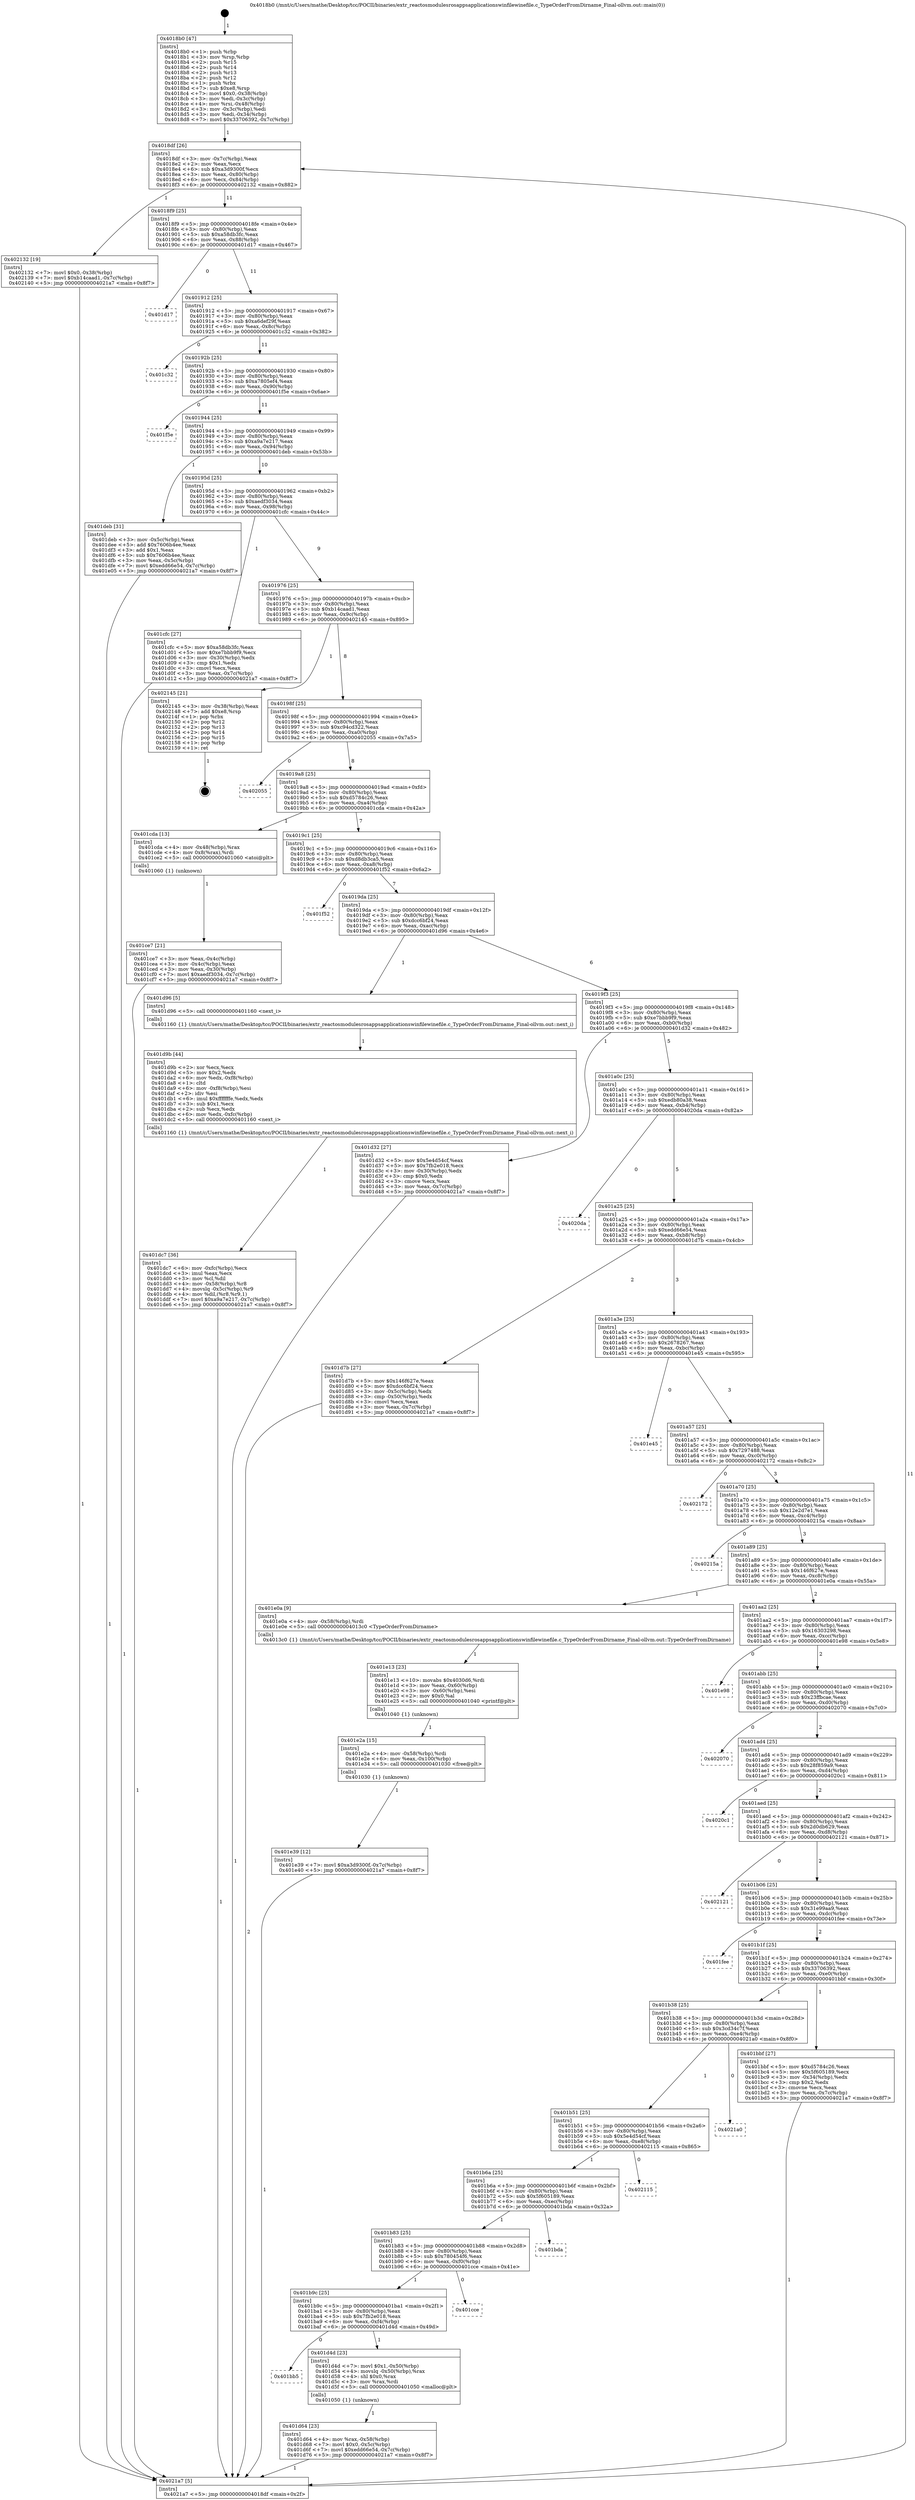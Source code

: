 digraph "0x4018b0" {
  label = "0x4018b0 (/mnt/c/Users/mathe/Desktop/tcc/POCII/binaries/extr_reactosmodulesrosappsapplicationswinfilewinefile.c_TypeOrderFromDirname_Final-ollvm.out::main(0))"
  labelloc = "t"
  node[shape=record]

  Entry [label="",width=0.3,height=0.3,shape=circle,fillcolor=black,style=filled]
  "0x4018df" [label="{
     0x4018df [26]\l
     | [instrs]\l
     &nbsp;&nbsp;0x4018df \<+3\>: mov -0x7c(%rbp),%eax\l
     &nbsp;&nbsp;0x4018e2 \<+2\>: mov %eax,%ecx\l
     &nbsp;&nbsp;0x4018e4 \<+6\>: sub $0xa3d9300f,%ecx\l
     &nbsp;&nbsp;0x4018ea \<+3\>: mov %eax,-0x80(%rbp)\l
     &nbsp;&nbsp;0x4018ed \<+6\>: mov %ecx,-0x84(%rbp)\l
     &nbsp;&nbsp;0x4018f3 \<+6\>: je 0000000000402132 \<main+0x882\>\l
  }"]
  "0x402132" [label="{
     0x402132 [19]\l
     | [instrs]\l
     &nbsp;&nbsp;0x402132 \<+7\>: movl $0x0,-0x38(%rbp)\l
     &nbsp;&nbsp;0x402139 \<+7\>: movl $0xb14caad1,-0x7c(%rbp)\l
     &nbsp;&nbsp;0x402140 \<+5\>: jmp 00000000004021a7 \<main+0x8f7\>\l
  }"]
  "0x4018f9" [label="{
     0x4018f9 [25]\l
     | [instrs]\l
     &nbsp;&nbsp;0x4018f9 \<+5\>: jmp 00000000004018fe \<main+0x4e\>\l
     &nbsp;&nbsp;0x4018fe \<+3\>: mov -0x80(%rbp),%eax\l
     &nbsp;&nbsp;0x401901 \<+5\>: sub $0xa58db3fc,%eax\l
     &nbsp;&nbsp;0x401906 \<+6\>: mov %eax,-0x88(%rbp)\l
     &nbsp;&nbsp;0x40190c \<+6\>: je 0000000000401d17 \<main+0x467\>\l
  }"]
  Exit [label="",width=0.3,height=0.3,shape=circle,fillcolor=black,style=filled,peripheries=2]
  "0x401d17" [label="{
     0x401d17\l
  }", style=dashed]
  "0x401912" [label="{
     0x401912 [25]\l
     | [instrs]\l
     &nbsp;&nbsp;0x401912 \<+5\>: jmp 0000000000401917 \<main+0x67\>\l
     &nbsp;&nbsp;0x401917 \<+3\>: mov -0x80(%rbp),%eax\l
     &nbsp;&nbsp;0x40191a \<+5\>: sub $0xa6def29f,%eax\l
     &nbsp;&nbsp;0x40191f \<+6\>: mov %eax,-0x8c(%rbp)\l
     &nbsp;&nbsp;0x401925 \<+6\>: je 0000000000401c32 \<main+0x382\>\l
  }"]
  "0x401e39" [label="{
     0x401e39 [12]\l
     | [instrs]\l
     &nbsp;&nbsp;0x401e39 \<+7\>: movl $0xa3d9300f,-0x7c(%rbp)\l
     &nbsp;&nbsp;0x401e40 \<+5\>: jmp 00000000004021a7 \<main+0x8f7\>\l
  }"]
  "0x401c32" [label="{
     0x401c32\l
  }", style=dashed]
  "0x40192b" [label="{
     0x40192b [25]\l
     | [instrs]\l
     &nbsp;&nbsp;0x40192b \<+5\>: jmp 0000000000401930 \<main+0x80\>\l
     &nbsp;&nbsp;0x401930 \<+3\>: mov -0x80(%rbp),%eax\l
     &nbsp;&nbsp;0x401933 \<+5\>: sub $0xa7805ef4,%eax\l
     &nbsp;&nbsp;0x401938 \<+6\>: mov %eax,-0x90(%rbp)\l
     &nbsp;&nbsp;0x40193e \<+6\>: je 0000000000401f5e \<main+0x6ae\>\l
  }"]
  "0x401e2a" [label="{
     0x401e2a [15]\l
     | [instrs]\l
     &nbsp;&nbsp;0x401e2a \<+4\>: mov -0x58(%rbp),%rdi\l
     &nbsp;&nbsp;0x401e2e \<+6\>: mov %eax,-0x100(%rbp)\l
     &nbsp;&nbsp;0x401e34 \<+5\>: call 0000000000401030 \<free@plt\>\l
     | [calls]\l
     &nbsp;&nbsp;0x401030 \{1\} (unknown)\l
  }"]
  "0x401f5e" [label="{
     0x401f5e\l
  }", style=dashed]
  "0x401944" [label="{
     0x401944 [25]\l
     | [instrs]\l
     &nbsp;&nbsp;0x401944 \<+5\>: jmp 0000000000401949 \<main+0x99\>\l
     &nbsp;&nbsp;0x401949 \<+3\>: mov -0x80(%rbp),%eax\l
     &nbsp;&nbsp;0x40194c \<+5\>: sub $0xa9a7e217,%eax\l
     &nbsp;&nbsp;0x401951 \<+6\>: mov %eax,-0x94(%rbp)\l
     &nbsp;&nbsp;0x401957 \<+6\>: je 0000000000401deb \<main+0x53b\>\l
  }"]
  "0x401e13" [label="{
     0x401e13 [23]\l
     | [instrs]\l
     &nbsp;&nbsp;0x401e13 \<+10\>: movabs $0x4030d6,%rdi\l
     &nbsp;&nbsp;0x401e1d \<+3\>: mov %eax,-0x60(%rbp)\l
     &nbsp;&nbsp;0x401e20 \<+3\>: mov -0x60(%rbp),%esi\l
     &nbsp;&nbsp;0x401e23 \<+2\>: mov $0x0,%al\l
     &nbsp;&nbsp;0x401e25 \<+5\>: call 0000000000401040 \<printf@plt\>\l
     | [calls]\l
     &nbsp;&nbsp;0x401040 \{1\} (unknown)\l
  }"]
  "0x401deb" [label="{
     0x401deb [31]\l
     | [instrs]\l
     &nbsp;&nbsp;0x401deb \<+3\>: mov -0x5c(%rbp),%eax\l
     &nbsp;&nbsp;0x401dee \<+5\>: add $0x7606b4ee,%eax\l
     &nbsp;&nbsp;0x401df3 \<+3\>: add $0x1,%eax\l
     &nbsp;&nbsp;0x401df6 \<+5\>: sub $0x7606b4ee,%eax\l
     &nbsp;&nbsp;0x401dfb \<+3\>: mov %eax,-0x5c(%rbp)\l
     &nbsp;&nbsp;0x401dfe \<+7\>: movl $0xedd66e54,-0x7c(%rbp)\l
     &nbsp;&nbsp;0x401e05 \<+5\>: jmp 00000000004021a7 \<main+0x8f7\>\l
  }"]
  "0x40195d" [label="{
     0x40195d [25]\l
     | [instrs]\l
     &nbsp;&nbsp;0x40195d \<+5\>: jmp 0000000000401962 \<main+0xb2\>\l
     &nbsp;&nbsp;0x401962 \<+3\>: mov -0x80(%rbp),%eax\l
     &nbsp;&nbsp;0x401965 \<+5\>: sub $0xaedf3034,%eax\l
     &nbsp;&nbsp;0x40196a \<+6\>: mov %eax,-0x98(%rbp)\l
     &nbsp;&nbsp;0x401970 \<+6\>: je 0000000000401cfc \<main+0x44c\>\l
  }"]
  "0x401dc7" [label="{
     0x401dc7 [36]\l
     | [instrs]\l
     &nbsp;&nbsp;0x401dc7 \<+6\>: mov -0xfc(%rbp),%ecx\l
     &nbsp;&nbsp;0x401dcd \<+3\>: imul %eax,%ecx\l
     &nbsp;&nbsp;0x401dd0 \<+3\>: mov %cl,%dil\l
     &nbsp;&nbsp;0x401dd3 \<+4\>: mov -0x58(%rbp),%r8\l
     &nbsp;&nbsp;0x401dd7 \<+4\>: movslq -0x5c(%rbp),%r9\l
     &nbsp;&nbsp;0x401ddb \<+4\>: mov %dil,(%r8,%r9,1)\l
     &nbsp;&nbsp;0x401ddf \<+7\>: movl $0xa9a7e217,-0x7c(%rbp)\l
     &nbsp;&nbsp;0x401de6 \<+5\>: jmp 00000000004021a7 \<main+0x8f7\>\l
  }"]
  "0x401cfc" [label="{
     0x401cfc [27]\l
     | [instrs]\l
     &nbsp;&nbsp;0x401cfc \<+5\>: mov $0xa58db3fc,%eax\l
     &nbsp;&nbsp;0x401d01 \<+5\>: mov $0xe7bbb9f9,%ecx\l
     &nbsp;&nbsp;0x401d06 \<+3\>: mov -0x30(%rbp),%edx\l
     &nbsp;&nbsp;0x401d09 \<+3\>: cmp $0x1,%edx\l
     &nbsp;&nbsp;0x401d0c \<+3\>: cmovl %ecx,%eax\l
     &nbsp;&nbsp;0x401d0f \<+3\>: mov %eax,-0x7c(%rbp)\l
     &nbsp;&nbsp;0x401d12 \<+5\>: jmp 00000000004021a7 \<main+0x8f7\>\l
  }"]
  "0x401976" [label="{
     0x401976 [25]\l
     | [instrs]\l
     &nbsp;&nbsp;0x401976 \<+5\>: jmp 000000000040197b \<main+0xcb\>\l
     &nbsp;&nbsp;0x40197b \<+3\>: mov -0x80(%rbp),%eax\l
     &nbsp;&nbsp;0x40197e \<+5\>: sub $0xb14caad1,%eax\l
     &nbsp;&nbsp;0x401983 \<+6\>: mov %eax,-0x9c(%rbp)\l
     &nbsp;&nbsp;0x401989 \<+6\>: je 0000000000402145 \<main+0x895\>\l
  }"]
  "0x401d9b" [label="{
     0x401d9b [44]\l
     | [instrs]\l
     &nbsp;&nbsp;0x401d9b \<+2\>: xor %ecx,%ecx\l
     &nbsp;&nbsp;0x401d9d \<+5\>: mov $0x2,%edx\l
     &nbsp;&nbsp;0x401da2 \<+6\>: mov %edx,-0xf8(%rbp)\l
     &nbsp;&nbsp;0x401da8 \<+1\>: cltd\l
     &nbsp;&nbsp;0x401da9 \<+6\>: mov -0xf8(%rbp),%esi\l
     &nbsp;&nbsp;0x401daf \<+2\>: idiv %esi\l
     &nbsp;&nbsp;0x401db1 \<+6\>: imul $0xfffffffe,%edx,%edx\l
     &nbsp;&nbsp;0x401db7 \<+3\>: sub $0x1,%ecx\l
     &nbsp;&nbsp;0x401dba \<+2\>: sub %ecx,%edx\l
     &nbsp;&nbsp;0x401dbc \<+6\>: mov %edx,-0xfc(%rbp)\l
     &nbsp;&nbsp;0x401dc2 \<+5\>: call 0000000000401160 \<next_i\>\l
     | [calls]\l
     &nbsp;&nbsp;0x401160 \{1\} (/mnt/c/Users/mathe/Desktop/tcc/POCII/binaries/extr_reactosmodulesrosappsapplicationswinfilewinefile.c_TypeOrderFromDirname_Final-ollvm.out::next_i)\l
  }"]
  "0x402145" [label="{
     0x402145 [21]\l
     | [instrs]\l
     &nbsp;&nbsp;0x402145 \<+3\>: mov -0x38(%rbp),%eax\l
     &nbsp;&nbsp;0x402148 \<+7\>: add $0xe8,%rsp\l
     &nbsp;&nbsp;0x40214f \<+1\>: pop %rbx\l
     &nbsp;&nbsp;0x402150 \<+2\>: pop %r12\l
     &nbsp;&nbsp;0x402152 \<+2\>: pop %r13\l
     &nbsp;&nbsp;0x402154 \<+2\>: pop %r14\l
     &nbsp;&nbsp;0x402156 \<+2\>: pop %r15\l
     &nbsp;&nbsp;0x402158 \<+1\>: pop %rbp\l
     &nbsp;&nbsp;0x402159 \<+1\>: ret\l
  }"]
  "0x40198f" [label="{
     0x40198f [25]\l
     | [instrs]\l
     &nbsp;&nbsp;0x40198f \<+5\>: jmp 0000000000401994 \<main+0xe4\>\l
     &nbsp;&nbsp;0x401994 \<+3\>: mov -0x80(%rbp),%eax\l
     &nbsp;&nbsp;0x401997 \<+5\>: sub $0xc94cd322,%eax\l
     &nbsp;&nbsp;0x40199c \<+6\>: mov %eax,-0xa0(%rbp)\l
     &nbsp;&nbsp;0x4019a2 \<+6\>: je 0000000000402055 \<main+0x7a5\>\l
  }"]
  "0x401d64" [label="{
     0x401d64 [23]\l
     | [instrs]\l
     &nbsp;&nbsp;0x401d64 \<+4\>: mov %rax,-0x58(%rbp)\l
     &nbsp;&nbsp;0x401d68 \<+7\>: movl $0x0,-0x5c(%rbp)\l
     &nbsp;&nbsp;0x401d6f \<+7\>: movl $0xedd66e54,-0x7c(%rbp)\l
     &nbsp;&nbsp;0x401d76 \<+5\>: jmp 00000000004021a7 \<main+0x8f7\>\l
  }"]
  "0x402055" [label="{
     0x402055\l
  }", style=dashed]
  "0x4019a8" [label="{
     0x4019a8 [25]\l
     | [instrs]\l
     &nbsp;&nbsp;0x4019a8 \<+5\>: jmp 00000000004019ad \<main+0xfd\>\l
     &nbsp;&nbsp;0x4019ad \<+3\>: mov -0x80(%rbp),%eax\l
     &nbsp;&nbsp;0x4019b0 \<+5\>: sub $0xd5784c26,%eax\l
     &nbsp;&nbsp;0x4019b5 \<+6\>: mov %eax,-0xa4(%rbp)\l
     &nbsp;&nbsp;0x4019bb \<+6\>: je 0000000000401cda \<main+0x42a\>\l
  }"]
  "0x401bb5" [label="{
     0x401bb5\l
  }", style=dashed]
  "0x401cda" [label="{
     0x401cda [13]\l
     | [instrs]\l
     &nbsp;&nbsp;0x401cda \<+4\>: mov -0x48(%rbp),%rax\l
     &nbsp;&nbsp;0x401cde \<+4\>: mov 0x8(%rax),%rdi\l
     &nbsp;&nbsp;0x401ce2 \<+5\>: call 0000000000401060 \<atoi@plt\>\l
     | [calls]\l
     &nbsp;&nbsp;0x401060 \{1\} (unknown)\l
  }"]
  "0x4019c1" [label="{
     0x4019c1 [25]\l
     | [instrs]\l
     &nbsp;&nbsp;0x4019c1 \<+5\>: jmp 00000000004019c6 \<main+0x116\>\l
     &nbsp;&nbsp;0x4019c6 \<+3\>: mov -0x80(%rbp),%eax\l
     &nbsp;&nbsp;0x4019c9 \<+5\>: sub $0xd8db3ca5,%eax\l
     &nbsp;&nbsp;0x4019ce \<+6\>: mov %eax,-0xa8(%rbp)\l
     &nbsp;&nbsp;0x4019d4 \<+6\>: je 0000000000401f52 \<main+0x6a2\>\l
  }"]
  "0x401d4d" [label="{
     0x401d4d [23]\l
     | [instrs]\l
     &nbsp;&nbsp;0x401d4d \<+7\>: movl $0x1,-0x50(%rbp)\l
     &nbsp;&nbsp;0x401d54 \<+4\>: movslq -0x50(%rbp),%rax\l
     &nbsp;&nbsp;0x401d58 \<+4\>: shl $0x0,%rax\l
     &nbsp;&nbsp;0x401d5c \<+3\>: mov %rax,%rdi\l
     &nbsp;&nbsp;0x401d5f \<+5\>: call 0000000000401050 \<malloc@plt\>\l
     | [calls]\l
     &nbsp;&nbsp;0x401050 \{1\} (unknown)\l
  }"]
  "0x401f52" [label="{
     0x401f52\l
  }", style=dashed]
  "0x4019da" [label="{
     0x4019da [25]\l
     | [instrs]\l
     &nbsp;&nbsp;0x4019da \<+5\>: jmp 00000000004019df \<main+0x12f\>\l
     &nbsp;&nbsp;0x4019df \<+3\>: mov -0x80(%rbp),%eax\l
     &nbsp;&nbsp;0x4019e2 \<+5\>: sub $0xdcc6bf24,%eax\l
     &nbsp;&nbsp;0x4019e7 \<+6\>: mov %eax,-0xac(%rbp)\l
     &nbsp;&nbsp;0x4019ed \<+6\>: je 0000000000401d96 \<main+0x4e6\>\l
  }"]
  "0x401b9c" [label="{
     0x401b9c [25]\l
     | [instrs]\l
     &nbsp;&nbsp;0x401b9c \<+5\>: jmp 0000000000401ba1 \<main+0x2f1\>\l
     &nbsp;&nbsp;0x401ba1 \<+3\>: mov -0x80(%rbp),%eax\l
     &nbsp;&nbsp;0x401ba4 \<+5\>: sub $0x7fb2e018,%eax\l
     &nbsp;&nbsp;0x401ba9 \<+6\>: mov %eax,-0xf4(%rbp)\l
     &nbsp;&nbsp;0x401baf \<+6\>: je 0000000000401d4d \<main+0x49d\>\l
  }"]
  "0x401d96" [label="{
     0x401d96 [5]\l
     | [instrs]\l
     &nbsp;&nbsp;0x401d96 \<+5\>: call 0000000000401160 \<next_i\>\l
     | [calls]\l
     &nbsp;&nbsp;0x401160 \{1\} (/mnt/c/Users/mathe/Desktop/tcc/POCII/binaries/extr_reactosmodulesrosappsapplicationswinfilewinefile.c_TypeOrderFromDirname_Final-ollvm.out::next_i)\l
  }"]
  "0x4019f3" [label="{
     0x4019f3 [25]\l
     | [instrs]\l
     &nbsp;&nbsp;0x4019f3 \<+5\>: jmp 00000000004019f8 \<main+0x148\>\l
     &nbsp;&nbsp;0x4019f8 \<+3\>: mov -0x80(%rbp),%eax\l
     &nbsp;&nbsp;0x4019fb \<+5\>: sub $0xe7bbb9f9,%eax\l
     &nbsp;&nbsp;0x401a00 \<+6\>: mov %eax,-0xb0(%rbp)\l
     &nbsp;&nbsp;0x401a06 \<+6\>: je 0000000000401d32 \<main+0x482\>\l
  }"]
  "0x401cce" [label="{
     0x401cce\l
  }", style=dashed]
  "0x401d32" [label="{
     0x401d32 [27]\l
     | [instrs]\l
     &nbsp;&nbsp;0x401d32 \<+5\>: mov $0x5e4d54cf,%eax\l
     &nbsp;&nbsp;0x401d37 \<+5\>: mov $0x7fb2e018,%ecx\l
     &nbsp;&nbsp;0x401d3c \<+3\>: mov -0x30(%rbp),%edx\l
     &nbsp;&nbsp;0x401d3f \<+3\>: cmp $0x0,%edx\l
     &nbsp;&nbsp;0x401d42 \<+3\>: cmove %ecx,%eax\l
     &nbsp;&nbsp;0x401d45 \<+3\>: mov %eax,-0x7c(%rbp)\l
     &nbsp;&nbsp;0x401d48 \<+5\>: jmp 00000000004021a7 \<main+0x8f7\>\l
  }"]
  "0x401a0c" [label="{
     0x401a0c [25]\l
     | [instrs]\l
     &nbsp;&nbsp;0x401a0c \<+5\>: jmp 0000000000401a11 \<main+0x161\>\l
     &nbsp;&nbsp;0x401a11 \<+3\>: mov -0x80(%rbp),%eax\l
     &nbsp;&nbsp;0x401a14 \<+5\>: sub $0xedb80a38,%eax\l
     &nbsp;&nbsp;0x401a19 \<+6\>: mov %eax,-0xb4(%rbp)\l
     &nbsp;&nbsp;0x401a1f \<+6\>: je 00000000004020da \<main+0x82a\>\l
  }"]
  "0x401b83" [label="{
     0x401b83 [25]\l
     | [instrs]\l
     &nbsp;&nbsp;0x401b83 \<+5\>: jmp 0000000000401b88 \<main+0x2d8\>\l
     &nbsp;&nbsp;0x401b88 \<+3\>: mov -0x80(%rbp),%eax\l
     &nbsp;&nbsp;0x401b8b \<+5\>: sub $0x780454f6,%eax\l
     &nbsp;&nbsp;0x401b90 \<+6\>: mov %eax,-0xf0(%rbp)\l
     &nbsp;&nbsp;0x401b96 \<+6\>: je 0000000000401cce \<main+0x41e\>\l
  }"]
  "0x4020da" [label="{
     0x4020da\l
  }", style=dashed]
  "0x401a25" [label="{
     0x401a25 [25]\l
     | [instrs]\l
     &nbsp;&nbsp;0x401a25 \<+5\>: jmp 0000000000401a2a \<main+0x17a\>\l
     &nbsp;&nbsp;0x401a2a \<+3\>: mov -0x80(%rbp),%eax\l
     &nbsp;&nbsp;0x401a2d \<+5\>: sub $0xedd66e54,%eax\l
     &nbsp;&nbsp;0x401a32 \<+6\>: mov %eax,-0xb8(%rbp)\l
     &nbsp;&nbsp;0x401a38 \<+6\>: je 0000000000401d7b \<main+0x4cb\>\l
  }"]
  "0x401bda" [label="{
     0x401bda\l
  }", style=dashed]
  "0x401d7b" [label="{
     0x401d7b [27]\l
     | [instrs]\l
     &nbsp;&nbsp;0x401d7b \<+5\>: mov $0x146f627e,%eax\l
     &nbsp;&nbsp;0x401d80 \<+5\>: mov $0xdcc6bf24,%ecx\l
     &nbsp;&nbsp;0x401d85 \<+3\>: mov -0x5c(%rbp),%edx\l
     &nbsp;&nbsp;0x401d88 \<+3\>: cmp -0x50(%rbp),%edx\l
     &nbsp;&nbsp;0x401d8b \<+3\>: cmovl %ecx,%eax\l
     &nbsp;&nbsp;0x401d8e \<+3\>: mov %eax,-0x7c(%rbp)\l
     &nbsp;&nbsp;0x401d91 \<+5\>: jmp 00000000004021a7 \<main+0x8f7\>\l
  }"]
  "0x401a3e" [label="{
     0x401a3e [25]\l
     | [instrs]\l
     &nbsp;&nbsp;0x401a3e \<+5\>: jmp 0000000000401a43 \<main+0x193\>\l
     &nbsp;&nbsp;0x401a43 \<+3\>: mov -0x80(%rbp),%eax\l
     &nbsp;&nbsp;0x401a46 \<+5\>: sub $0x2678267,%eax\l
     &nbsp;&nbsp;0x401a4b \<+6\>: mov %eax,-0xbc(%rbp)\l
     &nbsp;&nbsp;0x401a51 \<+6\>: je 0000000000401e45 \<main+0x595\>\l
  }"]
  "0x401b6a" [label="{
     0x401b6a [25]\l
     | [instrs]\l
     &nbsp;&nbsp;0x401b6a \<+5\>: jmp 0000000000401b6f \<main+0x2bf\>\l
     &nbsp;&nbsp;0x401b6f \<+3\>: mov -0x80(%rbp),%eax\l
     &nbsp;&nbsp;0x401b72 \<+5\>: sub $0x5f605189,%eax\l
     &nbsp;&nbsp;0x401b77 \<+6\>: mov %eax,-0xec(%rbp)\l
     &nbsp;&nbsp;0x401b7d \<+6\>: je 0000000000401bda \<main+0x32a\>\l
  }"]
  "0x401e45" [label="{
     0x401e45\l
  }", style=dashed]
  "0x401a57" [label="{
     0x401a57 [25]\l
     | [instrs]\l
     &nbsp;&nbsp;0x401a57 \<+5\>: jmp 0000000000401a5c \<main+0x1ac\>\l
     &nbsp;&nbsp;0x401a5c \<+3\>: mov -0x80(%rbp),%eax\l
     &nbsp;&nbsp;0x401a5f \<+5\>: sub $0x7297488,%eax\l
     &nbsp;&nbsp;0x401a64 \<+6\>: mov %eax,-0xc0(%rbp)\l
     &nbsp;&nbsp;0x401a6a \<+6\>: je 0000000000402172 \<main+0x8c2\>\l
  }"]
  "0x402115" [label="{
     0x402115\l
  }", style=dashed]
  "0x402172" [label="{
     0x402172\l
  }", style=dashed]
  "0x401a70" [label="{
     0x401a70 [25]\l
     | [instrs]\l
     &nbsp;&nbsp;0x401a70 \<+5\>: jmp 0000000000401a75 \<main+0x1c5\>\l
     &nbsp;&nbsp;0x401a75 \<+3\>: mov -0x80(%rbp),%eax\l
     &nbsp;&nbsp;0x401a78 \<+5\>: sub $0x12e2d7e1,%eax\l
     &nbsp;&nbsp;0x401a7d \<+6\>: mov %eax,-0xc4(%rbp)\l
     &nbsp;&nbsp;0x401a83 \<+6\>: je 000000000040215a \<main+0x8aa\>\l
  }"]
  "0x401b51" [label="{
     0x401b51 [25]\l
     | [instrs]\l
     &nbsp;&nbsp;0x401b51 \<+5\>: jmp 0000000000401b56 \<main+0x2a6\>\l
     &nbsp;&nbsp;0x401b56 \<+3\>: mov -0x80(%rbp),%eax\l
     &nbsp;&nbsp;0x401b59 \<+5\>: sub $0x5e4d54cf,%eax\l
     &nbsp;&nbsp;0x401b5e \<+6\>: mov %eax,-0xe8(%rbp)\l
     &nbsp;&nbsp;0x401b64 \<+6\>: je 0000000000402115 \<main+0x865\>\l
  }"]
  "0x40215a" [label="{
     0x40215a\l
  }", style=dashed]
  "0x401a89" [label="{
     0x401a89 [25]\l
     | [instrs]\l
     &nbsp;&nbsp;0x401a89 \<+5\>: jmp 0000000000401a8e \<main+0x1de\>\l
     &nbsp;&nbsp;0x401a8e \<+3\>: mov -0x80(%rbp),%eax\l
     &nbsp;&nbsp;0x401a91 \<+5\>: sub $0x146f627e,%eax\l
     &nbsp;&nbsp;0x401a96 \<+6\>: mov %eax,-0xc8(%rbp)\l
     &nbsp;&nbsp;0x401a9c \<+6\>: je 0000000000401e0a \<main+0x55a\>\l
  }"]
  "0x4021a0" [label="{
     0x4021a0\l
  }", style=dashed]
  "0x401e0a" [label="{
     0x401e0a [9]\l
     | [instrs]\l
     &nbsp;&nbsp;0x401e0a \<+4\>: mov -0x58(%rbp),%rdi\l
     &nbsp;&nbsp;0x401e0e \<+5\>: call 00000000004013c0 \<TypeOrderFromDirname\>\l
     | [calls]\l
     &nbsp;&nbsp;0x4013c0 \{1\} (/mnt/c/Users/mathe/Desktop/tcc/POCII/binaries/extr_reactosmodulesrosappsapplicationswinfilewinefile.c_TypeOrderFromDirname_Final-ollvm.out::TypeOrderFromDirname)\l
  }"]
  "0x401aa2" [label="{
     0x401aa2 [25]\l
     | [instrs]\l
     &nbsp;&nbsp;0x401aa2 \<+5\>: jmp 0000000000401aa7 \<main+0x1f7\>\l
     &nbsp;&nbsp;0x401aa7 \<+3\>: mov -0x80(%rbp),%eax\l
     &nbsp;&nbsp;0x401aaa \<+5\>: sub $0x16303298,%eax\l
     &nbsp;&nbsp;0x401aaf \<+6\>: mov %eax,-0xcc(%rbp)\l
     &nbsp;&nbsp;0x401ab5 \<+6\>: je 0000000000401e98 \<main+0x5e8\>\l
  }"]
  "0x401ce7" [label="{
     0x401ce7 [21]\l
     | [instrs]\l
     &nbsp;&nbsp;0x401ce7 \<+3\>: mov %eax,-0x4c(%rbp)\l
     &nbsp;&nbsp;0x401cea \<+3\>: mov -0x4c(%rbp),%eax\l
     &nbsp;&nbsp;0x401ced \<+3\>: mov %eax,-0x30(%rbp)\l
     &nbsp;&nbsp;0x401cf0 \<+7\>: movl $0xaedf3034,-0x7c(%rbp)\l
     &nbsp;&nbsp;0x401cf7 \<+5\>: jmp 00000000004021a7 \<main+0x8f7\>\l
  }"]
  "0x401e98" [label="{
     0x401e98\l
  }", style=dashed]
  "0x401abb" [label="{
     0x401abb [25]\l
     | [instrs]\l
     &nbsp;&nbsp;0x401abb \<+5\>: jmp 0000000000401ac0 \<main+0x210\>\l
     &nbsp;&nbsp;0x401ac0 \<+3\>: mov -0x80(%rbp),%eax\l
     &nbsp;&nbsp;0x401ac3 \<+5\>: sub $0x23ffbcae,%eax\l
     &nbsp;&nbsp;0x401ac8 \<+6\>: mov %eax,-0xd0(%rbp)\l
     &nbsp;&nbsp;0x401ace \<+6\>: je 0000000000402070 \<main+0x7c0\>\l
  }"]
  "0x4018b0" [label="{
     0x4018b0 [47]\l
     | [instrs]\l
     &nbsp;&nbsp;0x4018b0 \<+1\>: push %rbp\l
     &nbsp;&nbsp;0x4018b1 \<+3\>: mov %rsp,%rbp\l
     &nbsp;&nbsp;0x4018b4 \<+2\>: push %r15\l
     &nbsp;&nbsp;0x4018b6 \<+2\>: push %r14\l
     &nbsp;&nbsp;0x4018b8 \<+2\>: push %r13\l
     &nbsp;&nbsp;0x4018ba \<+2\>: push %r12\l
     &nbsp;&nbsp;0x4018bc \<+1\>: push %rbx\l
     &nbsp;&nbsp;0x4018bd \<+7\>: sub $0xe8,%rsp\l
     &nbsp;&nbsp;0x4018c4 \<+7\>: movl $0x0,-0x38(%rbp)\l
     &nbsp;&nbsp;0x4018cb \<+3\>: mov %edi,-0x3c(%rbp)\l
     &nbsp;&nbsp;0x4018ce \<+4\>: mov %rsi,-0x48(%rbp)\l
     &nbsp;&nbsp;0x4018d2 \<+3\>: mov -0x3c(%rbp),%edi\l
     &nbsp;&nbsp;0x4018d5 \<+3\>: mov %edi,-0x34(%rbp)\l
     &nbsp;&nbsp;0x4018d8 \<+7\>: movl $0x33706392,-0x7c(%rbp)\l
  }"]
  "0x402070" [label="{
     0x402070\l
  }", style=dashed]
  "0x401ad4" [label="{
     0x401ad4 [25]\l
     | [instrs]\l
     &nbsp;&nbsp;0x401ad4 \<+5\>: jmp 0000000000401ad9 \<main+0x229\>\l
     &nbsp;&nbsp;0x401ad9 \<+3\>: mov -0x80(%rbp),%eax\l
     &nbsp;&nbsp;0x401adc \<+5\>: sub $0x28f859a9,%eax\l
     &nbsp;&nbsp;0x401ae1 \<+6\>: mov %eax,-0xd4(%rbp)\l
     &nbsp;&nbsp;0x401ae7 \<+6\>: je 00000000004020c1 \<main+0x811\>\l
  }"]
  "0x4021a7" [label="{
     0x4021a7 [5]\l
     | [instrs]\l
     &nbsp;&nbsp;0x4021a7 \<+5\>: jmp 00000000004018df \<main+0x2f\>\l
  }"]
  "0x4020c1" [label="{
     0x4020c1\l
  }", style=dashed]
  "0x401aed" [label="{
     0x401aed [25]\l
     | [instrs]\l
     &nbsp;&nbsp;0x401aed \<+5\>: jmp 0000000000401af2 \<main+0x242\>\l
     &nbsp;&nbsp;0x401af2 \<+3\>: mov -0x80(%rbp),%eax\l
     &nbsp;&nbsp;0x401af5 \<+5\>: sub $0x2d0db629,%eax\l
     &nbsp;&nbsp;0x401afa \<+6\>: mov %eax,-0xd8(%rbp)\l
     &nbsp;&nbsp;0x401b00 \<+6\>: je 0000000000402121 \<main+0x871\>\l
  }"]
  "0x401b38" [label="{
     0x401b38 [25]\l
     | [instrs]\l
     &nbsp;&nbsp;0x401b38 \<+5\>: jmp 0000000000401b3d \<main+0x28d\>\l
     &nbsp;&nbsp;0x401b3d \<+3\>: mov -0x80(%rbp),%eax\l
     &nbsp;&nbsp;0x401b40 \<+5\>: sub $0x3cd34c7f,%eax\l
     &nbsp;&nbsp;0x401b45 \<+6\>: mov %eax,-0xe4(%rbp)\l
     &nbsp;&nbsp;0x401b4b \<+6\>: je 00000000004021a0 \<main+0x8f0\>\l
  }"]
  "0x402121" [label="{
     0x402121\l
  }", style=dashed]
  "0x401b06" [label="{
     0x401b06 [25]\l
     | [instrs]\l
     &nbsp;&nbsp;0x401b06 \<+5\>: jmp 0000000000401b0b \<main+0x25b\>\l
     &nbsp;&nbsp;0x401b0b \<+3\>: mov -0x80(%rbp),%eax\l
     &nbsp;&nbsp;0x401b0e \<+5\>: sub $0x31e99aa9,%eax\l
     &nbsp;&nbsp;0x401b13 \<+6\>: mov %eax,-0xdc(%rbp)\l
     &nbsp;&nbsp;0x401b19 \<+6\>: je 0000000000401fee \<main+0x73e\>\l
  }"]
  "0x401bbf" [label="{
     0x401bbf [27]\l
     | [instrs]\l
     &nbsp;&nbsp;0x401bbf \<+5\>: mov $0xd5784c26,%eax\l
     &nbsp;&nbsp;0x401bc4 \<+5\>: mov $0x5f605189,%ecx\l
     &nbsp;&nbsp;0x401bc9 \<+3\>: mov -0x34(%rbp),%edx\l
     &nbsp;&nbsp;0x401bcc \<+3\>: cmp $0x2,%edx\l
     &nbsp;&nbsp;0x401bcf \<+3\>: cmovne %ecx,%eax\l
     &nbsp;&nbsp;0x401bd2 \<+3\>: mov %eax,-0x7c(%rbp)\l
     &nbsp;&nbsp;0x401bd5 \<+5\>: jmp 00000000004021a7 \<main+0x8f7\>\l
  }"]
  "0x401fee" [label="{
     0x401fee\l
  }", style=dashed]
  "0x401b1f" [label="{
     0x401b1f [25]\l
     | [instrs]\l
     &nbsp;&nbsp;0x401b1f \<+5\>: jmp 0000000000401b24 \<main+0x274\>\l
     &nbsp;&nbsp;0x401b24 \<+3\>: mov -0x80(%rbp),%eax\l
     &nbsp;&nbsp;0x401b27 \<+5\>: sub $0x33706392,%eax\l
     &nbsp;&nbsp;0x401b2c \<+6\>: mov %eax,-0xe0(%rbp)\l
     &nbsp;&nbsp;0x401b32 \<+6\>: je 0000000000401bbf \<main+0x30f\>\l
  }"]
  Entry -> "0x4018b0" [label=" 1"]
  "0x4018df" -> "0x402132" [label=" 1"]
  "0x4018df" -> "0x4018f9" [label=" 11"]
  "0x402145" -> Exit [label=" 1"]
  "0x4018f9" -> "0x401d17" [label=" 0"]
  "0x4018f9" -> "0x401912" [label=" 11"]
  "0x402132" -> "0x4021a7" [label=" 1"]
  "0x401912" -> "0x401c32" [label=" 0"]
  "0x401912" -> "0x40192b" [label=" 11"]
  "0x401e39" -> "0x4021a7" [label=" 1"]
  "0x40192b" -> "0x401f5e" [label=" 0"]
  "0x40192b" -> "0x401944" [label=" 11"]
  "0x401e2a" -> "0x401e39" [label=" 1"]
  "0x401944" -> "0x401deb" [label=" 1"]
  "0x401944" -> "0x40195d" [label=" 10"]
  "0x401e13" -> "0x401e2a" [label=" 1"]
  "0x40195d" -> "0x401cfc" [label=" 1"]
  "0x40195d" -> "0x401976" [label=" 9"]
  "0x401e0a" -> "0x401e13" [label=" 1"]
  "0x401976" -> "0x402145" [label=" 1"]
  "0x401976" -> "0x40198f" [label=" 8"]
  "0x401deb" -> "0x4021a7" [label=" 1"]
  "0x40198f" -> "0x402055" [label=" 0"]
  "0x40198f" -> "0x4019a8" [label=" 8"]
  "0x401dc7" -> "0x4021a7" [label=" 1"]
  "0x4019a8" -> "0x401cda" [label=" 1"]
  "0x4019a8" -> "0x4019c1" [label=" 7"]
  "0x401d9b" -> "0x401dc7" [label=" 1"]
  "0x4019c1" -> "0x401f52" [label=" 0"]
  "0x4019c1" -> "0x4019da" [label=" 7"]
  "0x401d96" -> "0x401d9b" [label=" 1"]
  "0x4019da" -> "0x401d96" [label=" 1"]
  "0x4019da" -> "0x4019f3" [label=" 6"]
  "0x401d64" -> "0x4021a7" [label=" 1"]
  "0x4019f3" -> "0x401d32" [label=" 1"]
  "0x4019f3" -> "0x401a0c" [label=" 5"]
  "0x401d4d" -> "0x401d64" [label=" 1"]
  "0x401a0c" -> "0x4020da" [label=" 0"]
  "0x401a0c" -> "0x401a25" [label=" 5"]
  "0x401b9c" -> "0x401d4d" [label=" 1"]
  "0x401a25" -> "0x401d7b" [label=" 2"]
  "0x401a25" -> "0x401a3e" [label=" 3"]
  "0x401d7b" -> "0x4021a7" [label=" 2"]
  "0x401a3e" -> "0x401e45" [label=" 0"]
  "0x401a3e" -> "0x401a57" [label=" 3"]
  "0x401b83" -> "0x401cce" [label=" 0"]
  "0x401a57" -> "0x402172" [label=" 0"]
  "0x401a57" -> "0x401a70" [label=" 3"]
  "0x401b9c" -> "0x401bb5" [label=" 0"]
  "0x401a70" -> "0x40215a" [label=" 0"]
  "0x401a70" -> "0x401a89" [label=" 3"]
  "0x401b6a" -> "0x401bda" [label=" 0"]
  "0x401a89" -> "0x401e0a" [label=" 1"]
  "0x401a89" -> "0x401aa2" [label=" 2"]
  "0x401b83" -> "0x401b9c" [label=" 1"]
  "0x401aa2" -> "0x401e98" [label=" 0"]
  "0x401aa2" -> "0x401abb" [label=" 2"]
  "0x401b51" -> "0x402115" [label=" 0"]
  "0x401abb" -> "0x402070" [label=" 0"]
  "0x401abb" -> "0x401ad4" [label=" 2"]
  "0x401b6a" -> "0x401b83" [label=" 1"]
  "0x401ad4" -> "0x4020c1" [label=" 0"]
  "0x401ad4" -> "0x401aed" [label=" 2"]
  "0x401b38" -> "0x401b51" [label=" 1"]
  "0x401aed" -> "0x402121" [label=" 0"]
  "0x401aed" -> "0x401b06" [label=" 2"]
  "0x401b38" -> "0x4021a0" [label=" 0"]
  "0x401b06" -> "0x401fee" [label=" 0"]
  "0x401b06" -> "0x401b1f" [label=" 2"]
  "0x401b51" -> "0x401b6a" [label=" 1"]
  "0x401b1f" -> "0x401bbf" [label=" 1"]
  "0x401b1f" -> "0x401b38" [label=" 1"]
  "0x401bbf" -> "0x4021a7" [label=" 1"]
  "0x4018b0" -> "0x4018df" [label=" 1"]
  "0x4021a7" -> "0x4018df" [label=" 11"]
  "0x401cda" -> "0x401ce7" [label=" 1"]
  "0x401ce7" -> "0x4021a7" [label=" 1"]
  "0x401cfc" -> "0x4021a7" [label=" 1"]
  "0x401d32" -> "0x4021a7" [label=" 1"]
}
